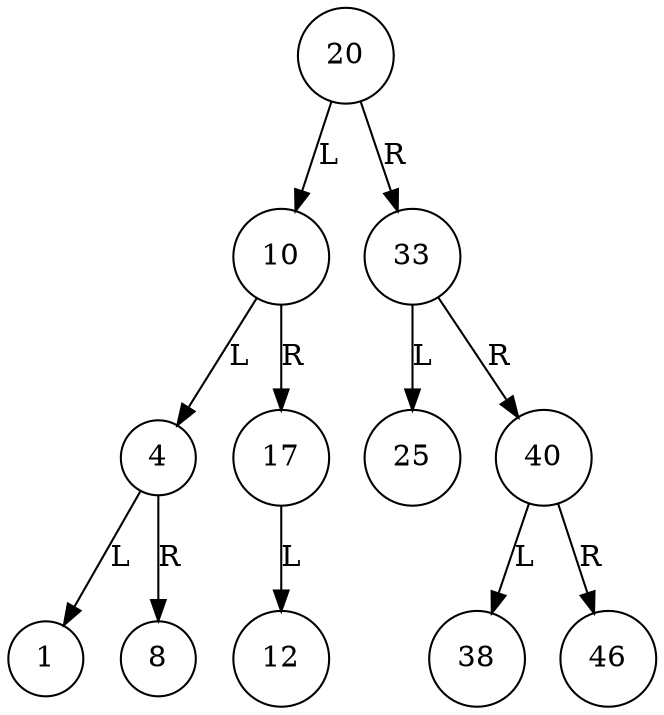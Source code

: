 digraph G{
node [shape=circle];
"2032379290096"[label="20"];
"2032379292448"[label="10"];
"2032379292000"[label="4"];
"2032379289984"[label="1"];
"2032379293120"[label="8"];
"2032379293008"[label="17"];
"2032379293344"[label="12"];
"2032379290656"[label="33"];
"2032379292224"[label="25"];
"2032379289872"[label="40"];
"2032379292784"[label="38"];
"2032379293232"[label="46"];
"2032379290096" -> "2032379292448" [label = "L"];
"2032379290096" -> "2032379290656" [label = "R"];
"2032379292448" -> "2032379292000" [label = "L"];
"2032379292448" -> "2032379293008" [label = "R"];
"2032379292000" -> "2032379289984" [label = "L"];
"2032379292000" -> "2032379293120" [label = "R"];
"2032379293008" -> "2032379293344" [label = "L"];
"2032379290656" -> "2032379292224" [label = "L"];
"2032379290656" -> "2032379289872" [label = "R"];
"2032379289872" -> "2032379292784" [label = "L"];
"2032379289872" -> "2032379293232" [label = "R"];
}

